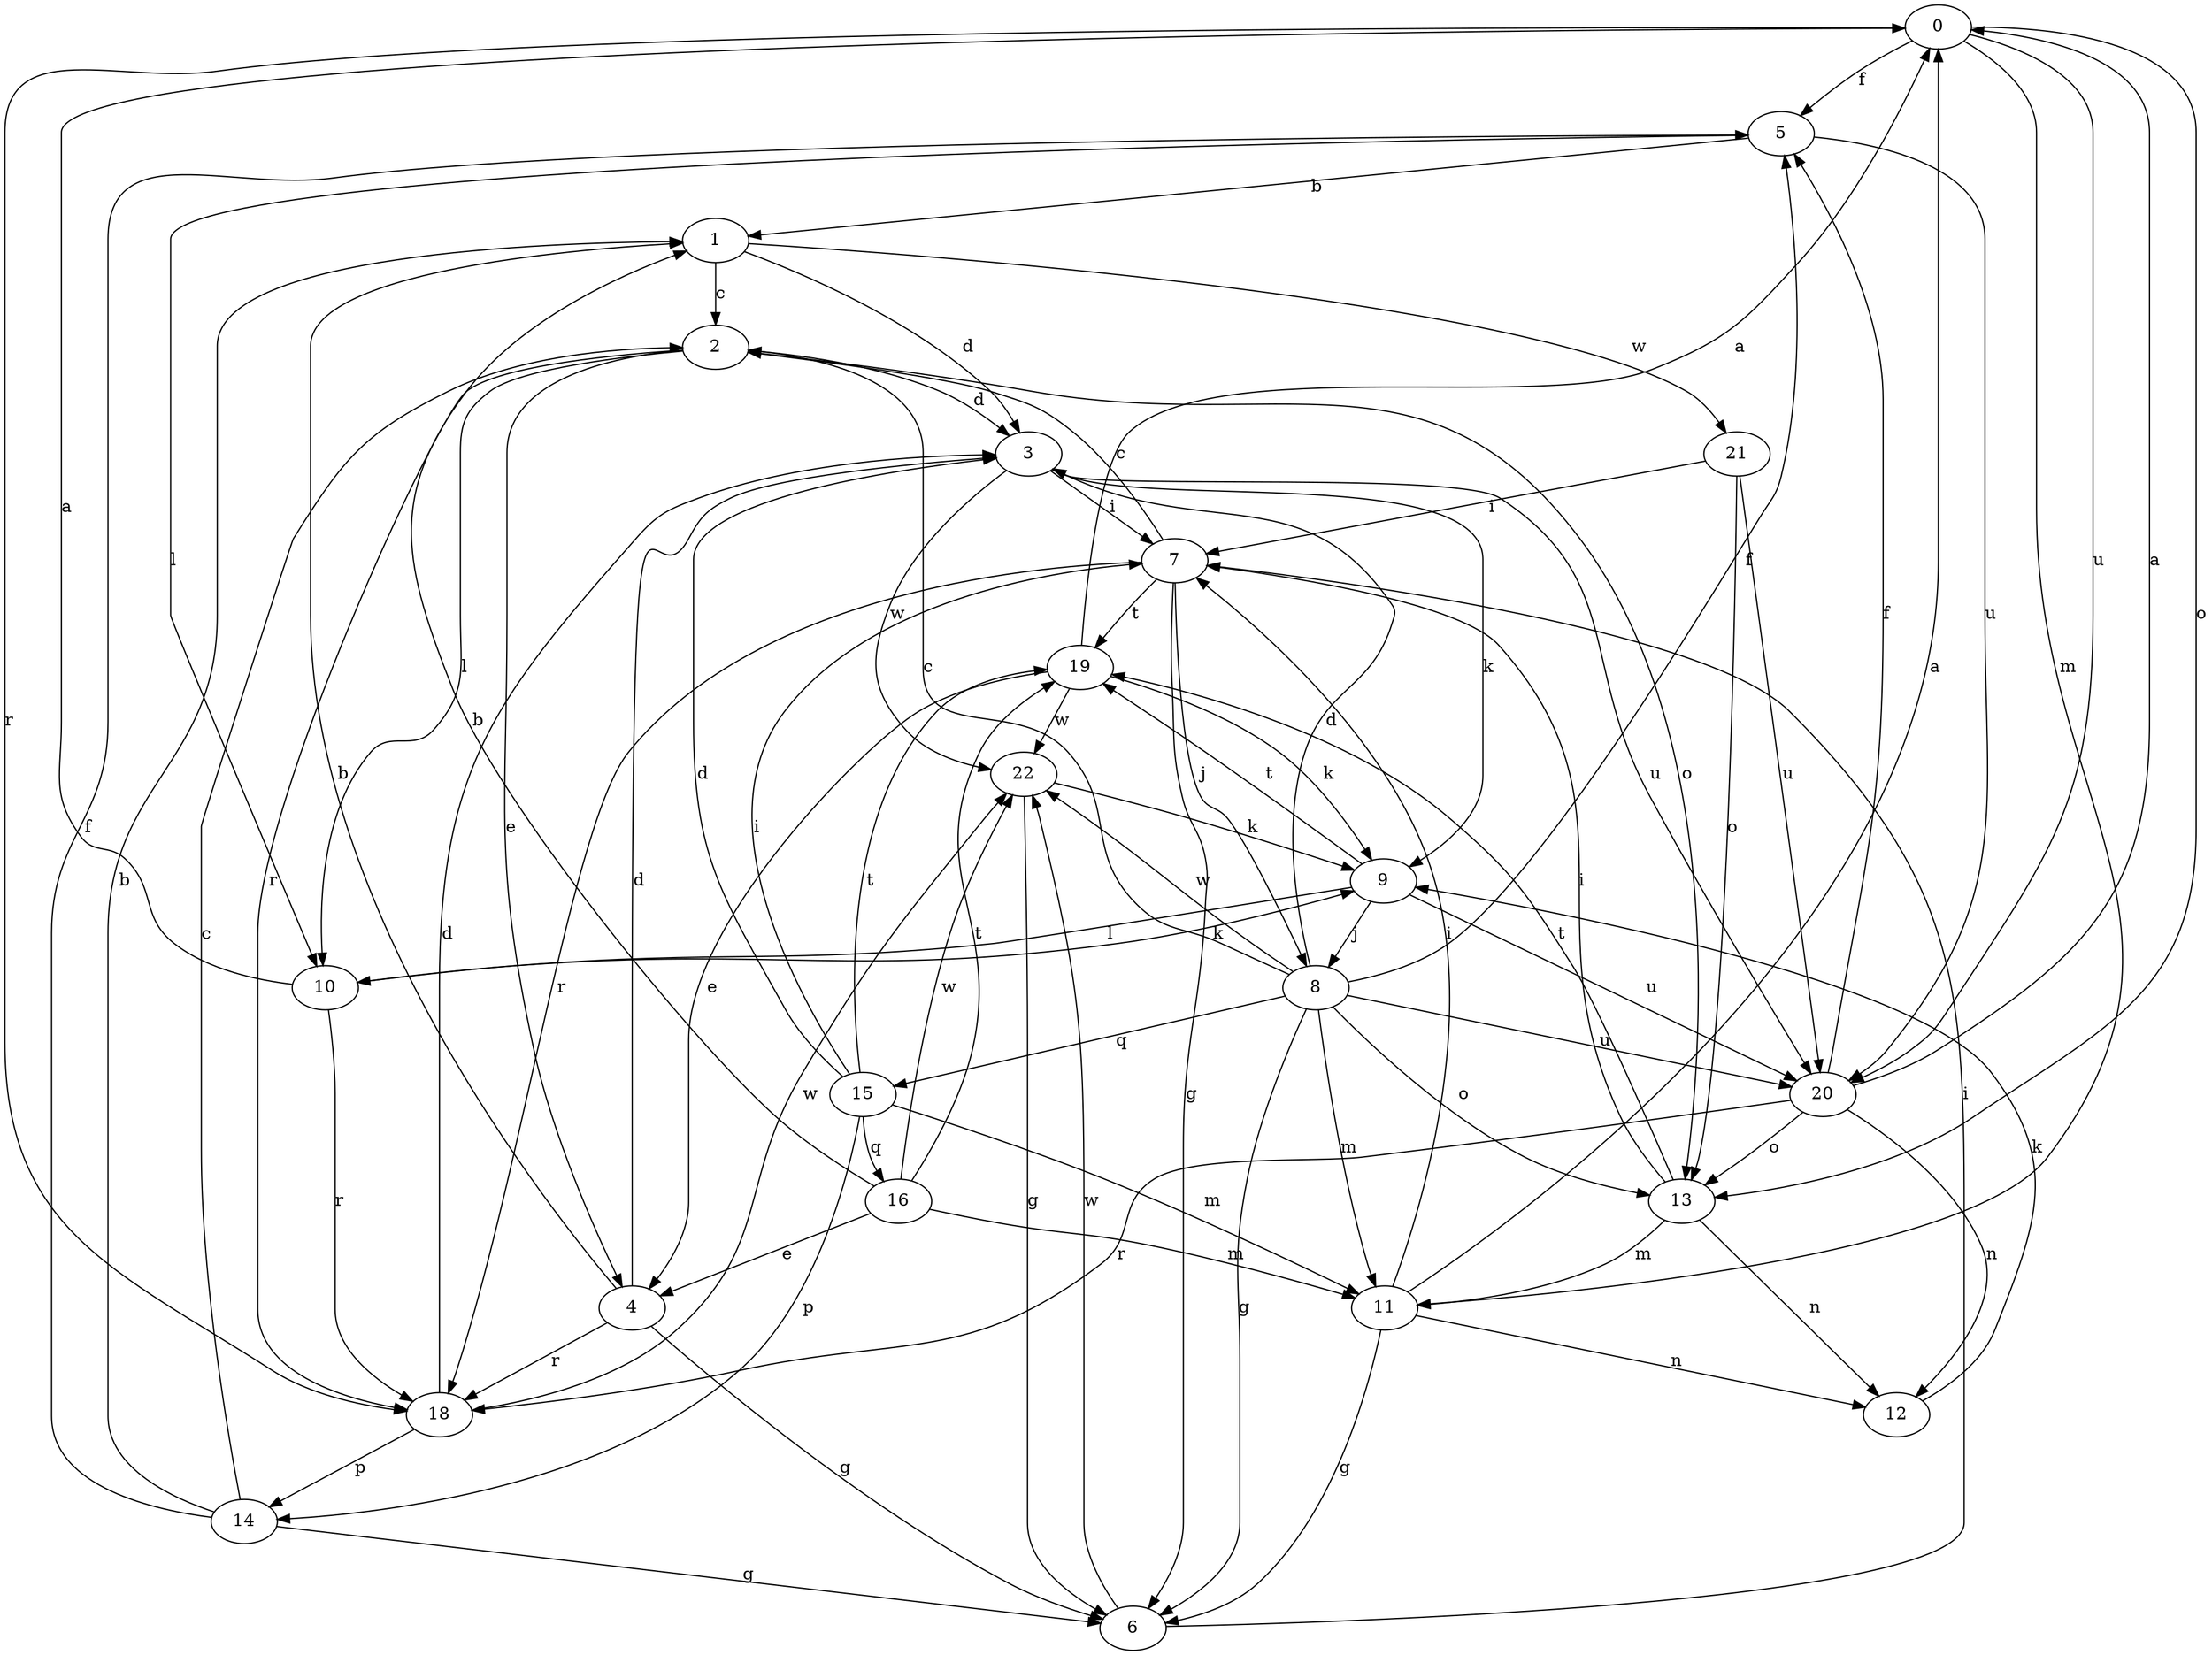 strict digraph  {
0;
1;
2;
3;
4;
5;
6;
7;
8;
9;
10;
11;
12;
13;
14;
15;
16;
18;
19;
20;
21;
22;
0 -> 5  [label=f];
0 -> 11  [label=m];
0 -> 13  [label=o];
0 -> 18  [label=r];
0 -> 20  [label=u];
1 -> 2  [label=c];
1 -> 3  [label=d];
1 -> 21  [label=w];
2 -> 3  [label=d];
2 -> 4  [label=e];
2 -> 10  [label=l];
2 -> 13  [label=o];
2 -> 18  [label=r];
3 -> 7  [label=i];
3 -> 9  [label=k];
3 -> 20  [label=u];
3 -> 22  [label=w];
4 -> 1  [label=b];
4 -> 3  [label=d];
4 -> 6  [label=g];
4 -> 18  [label=r];
5 -> 1  [label=b];
5 -> 10  [label=l];
5 -> 20  [label=u];
6 -> 7  [label=i];
6 -> 22  [label=w];
7 -> 2  [label=c];
7 -> 6  [label=g];
7 -> 8  [label=j];
7 -> 18  [label=r];
7 -> 19  [label=t];
8 -> 2  [label=c];
8 -> 3  [label=d];
8 -> 5  [label=f];
8 -> 6  [label=g];
8 -> 11  [label=m];
8 -> 13  [label=o];
8 -> 15  [label=q];
8 -> 20  [label=u];
8 -> 22  [label=w];
9 -> 8  [label=j];
9 -> 10  [label=l];
9 -> 19  [label=t];
9 -> 20  [label=u];
10 -> 0  [label=a];
10 -> 9  [label=k];
10 -> 18  [label=r];
11 -> 0  [label=a];
11 -> 6  [label=g];
11 -> 7  [label=i];
11 -> 12  [label=n];
12 -> 9  [label=k];
13 -> 7  [label=i];
13 -> 11  [label=m];
13 -> 12  [label=n];
13 -> 19  [label=t];
14 -> 1  [label=b];
14 -> 2  [label=c];
14 -> 5  [label=f];
14 -> 6  [label=g];
15 -> 3  [label=d];
15 -> 7  [label=i];
15 -> 11  [label=m];
15 -> 14  [label=p];
15 -> 16  [label=q];
15 -> 19  [label=t];
16 -> 1  [label=b];
16 -> 4  [label=e];
16 -> 11  [label=m];
16 -> 19  [label=t];
16 -> 22  [label=w];
18 -> 3  [label=d];
18 -> 14  [label=p];
18 -> 22  [label=w];
19 -> 0  [label=a];
19 -> 4  [label=e];
19 -> 9  [label=k];
19 -> 22  [label=w];
20 -> 0  [label=a];
20 -> 5  [label=f];
20 -> 12  [label=n];
20 -> 13  [label=o];
20 -> 18  [label=r];
21 -> 7  [label=i];
21 -> 13  [label=o];
21 -> 20  [label=u];
22 -> 6  [label=g];
22 -> 9  [label=k];
}
